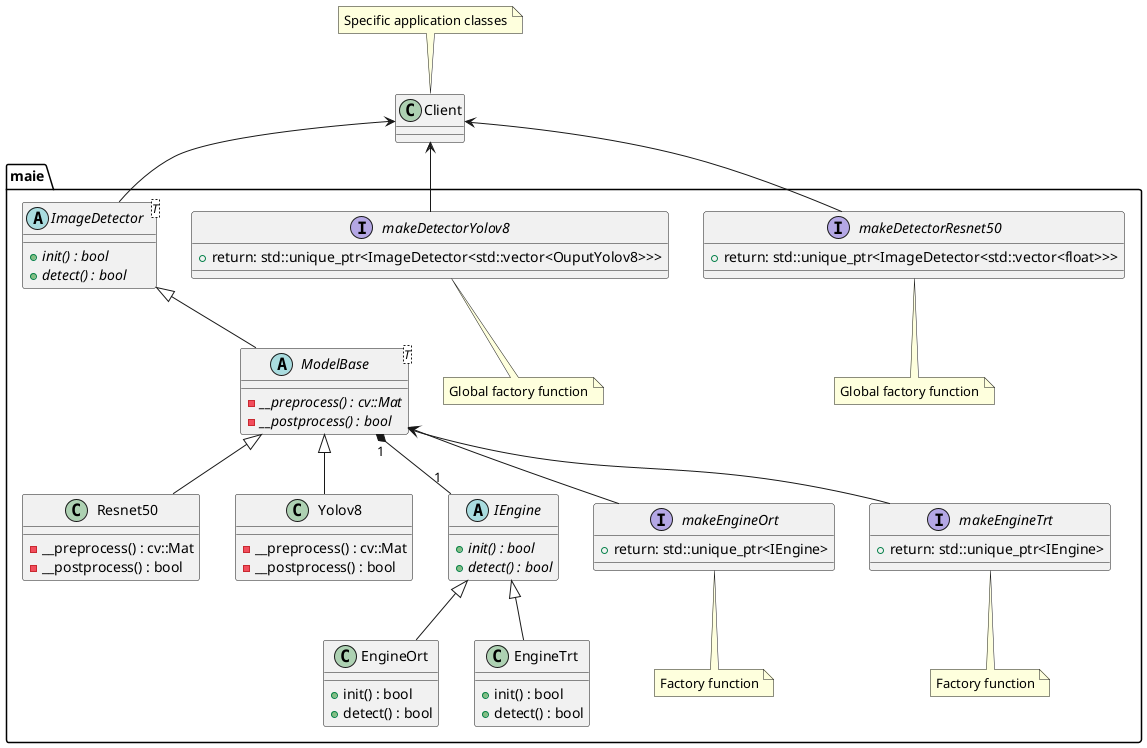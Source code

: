 @startuml maie

class Client
note top 
Specific application classes
end note

namespace maie {

interface makeDetectorResnet50 {
    + return: std::unique_ptr<ImageDetector<std::vector<float>>>
}
note bottom
Global factory function
end note

interface makeDetectorYolov8 {
    + return: std::unique_ptr<ImageDetector<std::vector<OuputYolov8>>>
}
note bottom
Global factory function
end note

abstract class ImageDetector<T> {
    + {abstract} init() : bool
    + {abstract} detect() : bool
}

Client <-- makeDetectorResnet50
Client <-- makeDetectorYolov8
Client <-- ImageDetector

abstract class ModelBase<T> {
    - {abstract} __preprocess() : cv::Mat
    - {abstract} __postprocess() : bool
}

class Resnet50 {
    - __preprocess() : cv::Mat
    - __postprocess() : bool
}

class Yolov8 {
    - __preprocess() : cv::Mat
    - __postprocess() : bool
}

ImageDetector <|-- ModelBase
ModelBase <|-- Resnet50
ModelBase <|-- Yolov8


abstract class IEngine {
    + {abstract} init() : bool
    + {abstract} detect() : bool
}

class EngineOrt {
    + init() : bool
    + detect() : bool
}

class EngineTrt {
    + init() : bool
    + detect() : bool
}

IEngine <|-- EngineOrt
IEngine <|-- EngineTrt


interface makeEngineOrt {
    + return: std::unique_ptr<IEngine>
}
note bottom
Factory function
end note

interface makeEngineTrt {
    + return: std::unique_ptr<IEngine>
}
note bottom
Factory function
end note

ModelBase "1" *-- "1" IEngine
ModelBase <-- makeEngineOrt
ModelBase <-- makeEngineTrt

}

@enduml